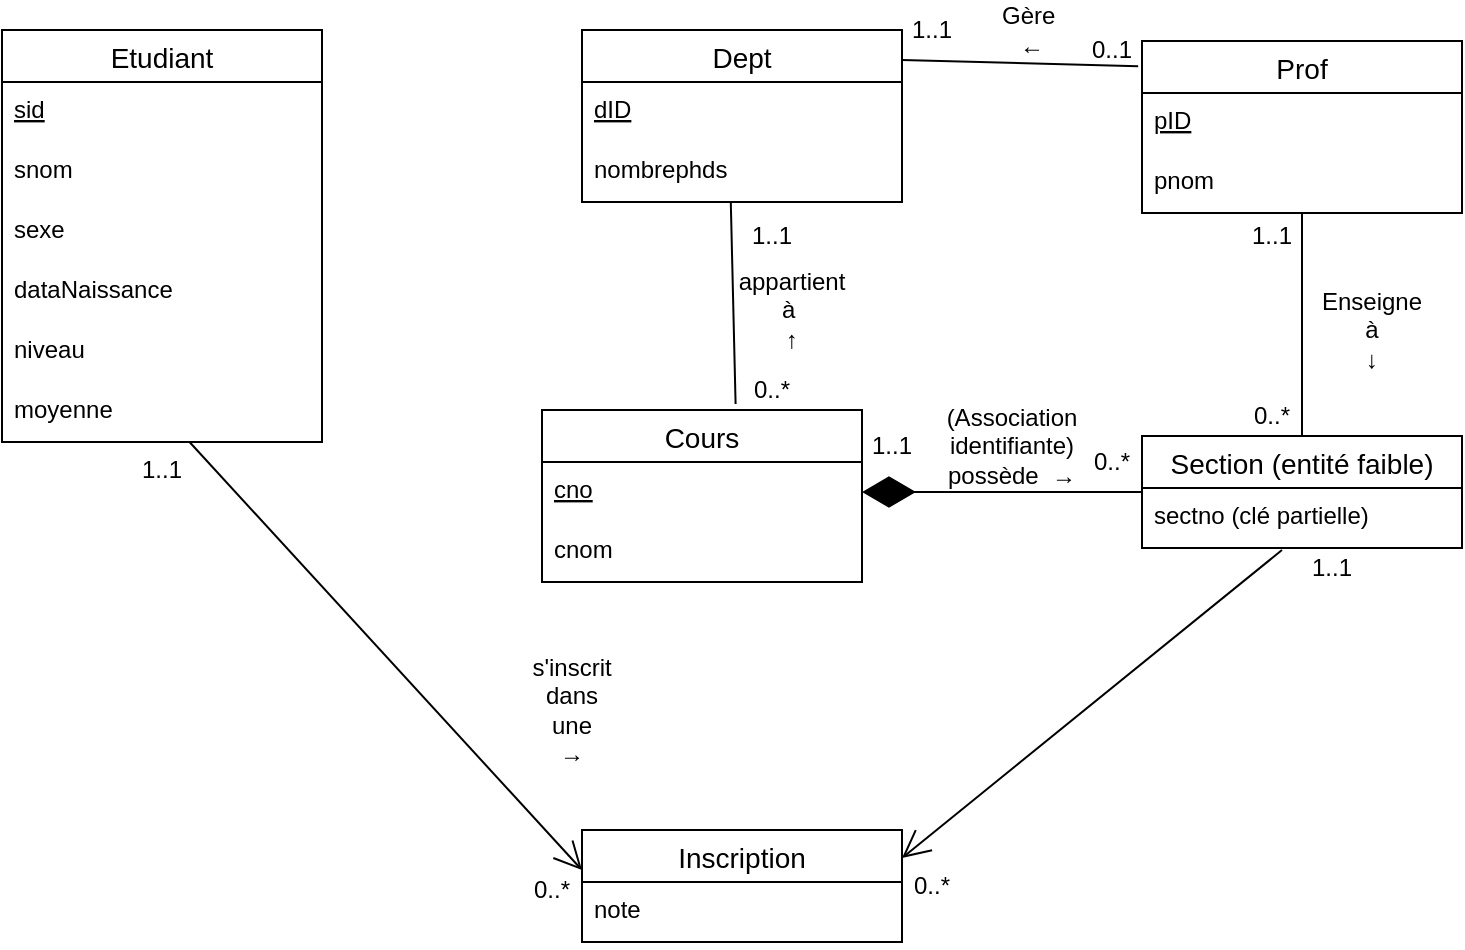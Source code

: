<mxfile version="20.8.20" type="github">
  <diagram name="Page-1" id="7KRnPA2lE_zZvRZOmmRw">
    <mxGraphModel dx="1195" dy="657" grid="1" gridSize="10" guides="1" tooltips="1" connect="1" arrows="1" fold="1" page="1" pageScale="1" pageWidth="1100" pageHeight="850" math="0" shadow="0">
      <root>
        <mxCell id="0" />
        <mxCell id="1" parent="0" />
        <mxCell id="IxuyUcJDz_NpGqc7rvbc-20" value="Etudiant" style="swimlane;fontStyle=0;childLayout=stackLayout;horizontal=1;startSize=26;horizontalStack=0;resizeParent=1;resizeParentMax=0;resizeLast=0;collapsible=1;marginBottom=0;align=center;fontSize=14;" vertex="1" parent="1">
          <mxGeometry x="140" y="110" width="160" height="206" as="geometry" />
        </mxCell>
        <mxCell id="IxuyUcJDz_NpGqc7rvbc-21" value="sid" style="text;strokeColor=none;fillColor=none;spacingLeft=4;spacingRight=4;overflow=hidden;rotatable=0;points=[[0,0.5],[1,0.5]];portConstraint=eastwest;fontSize=12;fontStyle=4" vertex="1" parent="IxuyUcJDz_NpGqc7rvbc-20">
          <mxGeometry y="26" width="160" height="30" as="geometry" />
        </mxCell>
        <mxCell id="IxuyUcJDz_NpGqc7rvbc-22" value="snom" style="text;strokeColor=none;fillColor=none;spacingLeft=4;spacingRight=4;overflow=hidden;rotatable=0;points=[[0,0.5],[1,0.5]];portConstraint=eastwest;fontSize=12;" vertex="1" parent="IxuyUcJDz_NpGqc7rvbc-20">
          <mxGeometry y="56" width="160" height="30" as="geometry" />
        </mxCell>
        <mxCell id="IxuyUcJDz_NpGqc7rvbc-23" value="sexe" style="text;strokeColor=none;fillColor=none;spacingLeft=4;spacingRight=4;overflow=hidden;rotatable=0;points=[[0,0.5],[1,0.5]];portConstraint=eastwest;fontSize=12;" vertex="1" parent="IxuyUcJDz_NpGqc7rvbc-20">
          <mxGeometry y="86" width="160" height="30" as="geometry" />
        </mxCell>
        <mxCell id="IxuyUcJDz_NpGqc7rvbc-24" value="dataNaissance" style="text;strokeColor=none;fillColor=none;spacingLeft=4;spacingRight=4;overflow=hidden;rotatable=0;points=[[0,0.5],[1,0.5]];portConstraint=eastwest;fontSize=12;" vertex="1" parent="IxuyUcJDz_NpGqc7rvbc-20">
          <mxGeometry y="116" width="160" height="30" as="geometry" />
        </mxCell>
        <mxCell id="IxuyUcJDz_NpGqc7rvbc-25" value="niveau" style="text;strokeColor=none;fillColor=none;spacingLeft=4;spacingRight=4;overflow=hidden;rotatable=0;points=[[0,0.5],[1,0.5]];portConstraint=eastwest;fontSize=12;" vertex="1" parent="IxuyUcJDz_NpGqc7rvbc-20">
          <mxGeometry y="146" width="160" height="30" as="geometry" />
        </mxCell>
        <mxCell id="IxuyUcJDz_NpGqc7rvbc-26" value="moyenne" style="text;strokeColor=none;fillColor=none;spacingLeft=4;spacingRight=4;overflow=hidden;rotatable=0;points=[[0,0.5],[1,0.5]];portConstraint=eastwest;fontSize=12;" vertex="1" parent="IxuyUcJDz_NpGqc7rvbc-20">
          <mxGeometry y="176" width="160" height="30" as="geometry" />
        </mxCell>
        <mxCell id="IxuyUcJDz_NpGqc7rvbc-27" value="Dept" style="swimlane;fontStyle=0;childLayout=stackLayout;horizontal=1;startSize=26;horizontalStack=0;resizeParent=1;resizeParentMax=0;resizeLast=0;collapsible=1;marginBottom=0;align=center;fontSize=14;" vertex="1" parent="1">
          <mxGeometry x="430" y="110" width="160" height="86" as="geometry" />
        </mxCell>
        <mxCell id="IxuyUcJDz_NpGqc7rvbc-28" value="dID" style="text;strokeColor=none;fillColor=none;spacingLeft=4;spacingRight=4;overflow=hidden;rotatable=0;points=[[0,0.5],[1,0.5]];portConstraint=eastwest;fontSize=12;fontStyle=4" vertex="1" parent="IxuyUcJDz_NpGqc7rvbc-27">
          <mxGeometry y="26" width="160" height="30" as="geometry" />
        </mxCell>
        <mxCell id="IxuyUcJDz_NpGqc7rvbc-29" value="nombrephds" style="text;strokeColor=none;fillColor=none;spacingLeft=4;spacingRight=4;overflow=hidden;rotatable=0;points=[[0,0.5],[1,0.5]];portConstraint=eastwest;fontSize=12;" vertex="1" parent="IxuyUcJDz_NpGqc7rvbc-27">
          <mxGeometry y="56" width="160" height="30" as="geometry" />
        </mxCell>
        <mxCell id="IxuyUcJDz_NpGqc7rvbc-33" value="Prof" style="swimlane;fontStyle=0;childLayout=stackLayout;horizontal=1;startSize=26;horizontalStack=0;resizeParent=1;resizeParentMax=0;resizeLast=0;collapsible=1;marginBottom=0;align=center;fontSize=14;" vertex="1" parent="1">
          <mxGeometry x="710" y="115.5" width="160" height="86" as="geometry" />
        </mxCell>
        <mxCell id="IxuyUcJDz_NpGqc7rvbc-34" value="pID" style="text;strokeColor=none;fillColor=none;spacingLeft=4;spacingRight=4;overflow=hidden;rotatable=0;points=[[0,0.5],[1,0.5]];portConstraint=eastwest;fontSize=12;fontStyle=4" vertex="1" parent="IxuyUcJDz_NpGqc7rvbc-33">
          <mxGeometry y="26" width="160" height="30" as="geometry" />
        </mxCell>
        <mxCell id="IxuyUcJDz_NpGqc7rvbc-35" value="pnom" style="text;strokeColor=none;fillColor=none;spacingLeft=4;spacingRight=4;overflow=hidden;rotatable=0;points=[[0,0.5],[1,0.5]];portConstraint=eastwest;fontSize=12;" vertex="1" parent="IxuyUcJDz_NpGqc7rvbc-33">
          <mxGeometry y="56" width="160" height="30" as="geometry" />
        </mxCell>
        <mxCell id="IxuyUcJDz_NpGqc7rvbc-37" value="Section (entité faible)" style="swimlane;fontStyle=0;childLayout=stackLayout;horizontal=1;startSize=26;horizontalStack=0;resizeParent=1;resizeParentMax=0;resizeLast=0;collapsible=1;marginBottom=0;align=center;fontSize=14;" vertex="1" parent="1">
          <mxGeometry x="710" y="313" width="160" height="56" as="geometry" />
        </mxCell>
        <mxCell id="IxuyUcJDz_NpGqc7rvbc-38" value="sectno (clé partielle)" style="text;strokeColor=none;fillColor=none;spacingLeft=4;spacingRight=4;overflow=hidden;rotatable=0;points=[[0,0.5],[1,0.5]];portConstraint=eastwest;fontSize=12;" vertex="1" parent="IxuyUcJDz_NpGqc7rvbc-37">
          <mxGeometry y="26" width="160" height="30" as="geometry" />
        </mxCell>
        <mxCell id="IxuyUcJDz_NpGqc7rvbc-41" value="Cours" style="swimlane;fontStyle=0;childLayout=stackLayout;horizontal=1;startSize=26;horizontalStack=0;resizeParent=1;resizeParentMax=0;resizeLast=0;collapsible=1;marginBottom=0;align=center;fontSize=14;" vertex="1" parent="1">
          <mxGeometry x="410" y="300" width="160" height="86" as="geometry" />
        </mxCell>
        <mxCell id="IxuyUcJDz_NpGqc7rvbc-42" value="cno" style="text;strokeColor=none;fillColor=none;spacingLeft=4;spacingRight=4;overflow=hidden;rotatable=0;points=[[0,0.5],[1,0.5]];portConstraint=eastwest;fontSize=12;fontStyle=4" vertex="1" parent="IxuyUcJDz_NpGqc7rvbc-41">
          <mxGeometry y="26" width="160" height="30" as="geometry" />
        </mxCell>
        <mxCell id="IxuyUcJDz_NpGqc7rvbc-43" value="cnom" style="text;strokeColor=none;fillColor=none;spacingLeft=4;spacingRight=4;overflow=hidden;rotatable=0;points=[[0,0.5],[1,0.5]];portConstraint=eastwest;fontSize=12;" vertex="1" parent="IxuyUcJDz_NpGqc7rvbc-41">
          <mxGeometry y="56" width="160" height="30" as="geometry" />
        </mxCell>
        <mxCell id="IxuyUcJDz_NpGqc7rvbc-52" value="" style="endArrow=none;html=1;rounded=0;entryX=1;entryY=0.174;entryDx=0;entryDy=0;entryPerimeter=0;verticalAlign=top;strokeColor=default;exitX=-0.012;exitY=0.147;exitDx=0;exitDy=0;exitPerimeter=0;" edge="1" parent="1" source="IxuyUcJDz_NpGqc7rvbc-33" target="IxuyUcJDz_NpGqc7rvbc-27">
          <mxGeometry relative="1" as="geometry">
            <mxPoint x="750" y="125" as="sourcePoint" />
            <mxPoint x="680" y="240" as="targetPoint" />
          </mxGeometry>
        </mxCell>
        <mxCell id="IxuyUcJDz_NpGqc7rvbc-53" value="1..1" style="text;strokeColor=none;align=center;fillColor=none;html=1;verticalAlign=middle;whiteSpace=wrap;rounded=0;" vertex="1" parent="1">
          <mxGeometry x="590" y="100" width="30" height="20" as="geometry" />
        </mxCell>
        <mxCell id="IxuyUcJDz_NpGqc7rvbc-56" value="0..1" style="text;strokeColor=none;align=center;fillColor=none;html=1;verticalAlign=middle;whiteSpace=wrap;rounded=0;" vertex="1" parent="1">
          <mxGeometry x="680" y="110" width="30" height="20" as="geometry" />
        </mxCell>
        <mxCell id="IxuyUcJDz_NpGqc7rvbc-57" value="Gère&amp;nbsp; ←" style="text;strokeColor=none;align=center;fillColor=none;html=1;verticalAlign=middle;whiteSpace=wrap;rounded=0;" vertex="1" parent="1">
          <mxGeometry x="640" y="100" width="30" height="20" as="geometry" />
        </mxCell>
        <mxCell id="IxuyUcJDz_NpGqc7rvbc-60" value="1..1" style="text;strokeColor=none;align=center;fillColor=none;html=1;verticalAlign=middle;whiteSpace=wrap;rounded=0;" vertex="1" parent="1">
          <mxGeometry x="510" y="201.5" width="30" height="23" as="geometry" />
        </mxCell>
        <mxCell id="IxuyUcJDz_NpGqc7rvbc-61" value="0..*" style="text;strokeColor=none;align=center;fillColor=none;html=1;verticalAlign=middle;whiteSpace=wrap;rounded=0;" vertex="1" parent="1">
          <mxGeometry x="510" y="280" width="30" height="20" as="geometry" />
        </mxCell>
        <mxCell id="IxuyUcJDz_NpGqc7rvbc-68" value="" style="endArrow=diamondThin;endFill=1;endSize=24;html=1;rounded=0;strokeColor=default;entryX=1;entryY=0.5;entryDx=0;entryDy=0;exitX=0;exitY=0.5;exitDx=0;exitDy=0;" edge="1" parent="1" source="IxuyUcJDz_NpGqc7rvbc-37" target="IxuyUcJDz_NpGqc7rvbc-42">
          <mxGeometry width="160" relative="1" as="geometry">
            <mxPoint x="514" y="309" as="sourcePoint" />
            <mxPoint x="526" y="209" as="targetPoint" />
          </mxGeometry>
        </mxCell>
        <mxCell id="IxuyUcJDz_NpGqc7rvbc-69" value="1..1" style="text;strokeColor=none;align=center;fillColor=none;html=1;verticalAlign=middle;whiteSpace=wrap;rounded=0;" vertex="1" parent="1">
          <mxGeometry x="570" y="306" width="30" height="23" as="geometry" />
        </mxCell>
        <mxCell id="IxuyUcJDz_NpGqc7rvbc-70" value="0..*" style="text;strokeColor=none;align=center;fillColor=none;html=1;verticalAlign=middle;whiteSpace=wrap;rounded=0;" vertex="1" parent="1">
          <mxGeometry x="680" y="316" width="30" height="20" as="geometry" />
        </mxCell>
        <mxCell id="IxuyUcJDz_NpGqc7rvbc-71" value="" style="endArrow=none;html=1;rounded=0;exitX=0.5;exitY=0;exitDx=0;exitDy=0;entryX=1;entryY=0;entryDx=0;entryDy=0;" edge="1" parent="1" source="IxuyUcJDz_NpGqc7rvbc-37" target="IxuyUcJDz_NpGqc7rvbc-74">
          <mxGeometry relative="1" as="geometry">
            <mxPoint x="313" y="137" as="sourcePoint" />
            <mxPoint x="810" y="220" as="targetPoint" />
          </mxGeometry>
        </mxCell>
        <mxCell id="IxuyUcJDz_NpGqc7rvbc-74" value="1..1" style="text;strokeColor=none;align=center;fillColor=none;html=1;verticalAlign=middle;whiteSpace=wrap;rounded=0;" vertex="1" parent="1">
          <mxGeometry x="760" y="201.5" width="30" height="23" as="geometry" />
        </mxCell>
        <mxCell id="IxuyUcJDz_NpGqc7rvbc-75" value="0..*" style="text;strokeColor=none;align=center;fillColor=none;html=1;verticalAlign=middle;whiteSpace=wrap;rounded=0;" vertex="1" parent="1">
          <mxGeometry x="760" y="293" width="30" height="20" as="geometry" />
        </mxCell>
        <mxCell id="IxuyUcJDz_NpGqc7rvbc-81" value="appartient à&amp;nbsp;&lt;br&gt;↑" style="text;strokeColor=none;align=center;fillColor=none;html=1;verticalAlign=middle;whiteSpace=wrap;rounded=0;" vertex="1" parent="1">
          <mxGeometry x="520" y="240" width="30" height="20" as="geometry" />
        </mxCell>
        <mxCell id="IxuyUcJDz_NpGqc7rvbc-83" value="(Association identifiante)&lt;br&gt;possède&amp;nbsp; →" style="text;strokeColor=none;align=center;fillColor=none;html=1;verticalAlign=middle;whiteSpace=wrap;rounded=0;" vertex="1" parent="1">
          <mxGeometry x="630" y="307.5" width="30" height="20" as="geometry" />
        </mxCell>
        <mxCell id="IxuyUcJDz_NpGqc7rvbc-87" value="" style="endArrow=none;html=1;rounded=0;entryX=0.465;entryY=1.007;entryDx=0;entryDy=0;entryPerimeter=0;exitX=0.605;exitY=-0.035;exitDx=0;exitDy=0;exitPerimeter=0;" edge="1" parent="1" source="IxuyUcJDz_NpGqc7rvbc-41" target="IxuyUcJDz_NpGqc7rvbc-29">
          <mxGeometry relative="1" as="geometry">
            <mxPoint x="313" y="137" as="sourcePoint" />
            <mxPoint x="439" y="133" as="targetPoint" />
          </mxGeometry>
        </mxCell>
        <mxCell id="IxuyUcJDz_NpGqc7rvbc-88" value="Enseigne à&lt;br&gt;↓" style="text;strokeColor=none;align=center;fillColor=none;html=1;verticalAlign=middle;whiteSpace=wrap;rounded=0;" vertex="1" parent="1">
          <mxGeometry x="810" y="250" width="30" height="20" as="geometry" />
        </mxCell>
        <mxCell id="IxuyUcJDz_NpGqc7rvbc-90" value="Inscription" style="swimlane;fontStyle=0;childLayout=stackLayout;horizontal=1;startSize=26;horizontalStack=0;resizeParent=1;resizeParentMax=0;resizeLast=0;collapsible=1;marginBottom=0;align=center;fontSize=14;" vertex="1" parent="1">
          <mxGeometry x="430" y="510" width="160" height="56" as="geometry" />
        </mxCell>
        <mxCell id="IxuyUcJDz_NpGqc7rvbc-91" value="note" style="text;strokeColor=none;fillColor=none;spacingLeft=4;spacingRight=4;overflow=hidden;rotatable=0;points=[[0,0.5],[1,0.5]];portConstraint=eastwest;fontSize=12;fontStyle=0" vertex="1" parent="IxuyUcJDz_NpGqc7rvbc-90">
          <mxGeometry y="26" width="160" height="30" as="geometry" />
        </mxCell>
        <mxCell id="IxuyUcJDz_NpGqc7rvbc-95" value="s&#39;inscrit&lt;br&gt;dans une&lt;br&gt;→" style="text;strokeColor=none;align=center;fillColor=none;html=1;verticalAlign=middle;whiteSpace=wrap;rounded=0;" vertex="1" parent="1">
          <mxGeometry x="410" y="440" width="30" height="20" as="geometry" />
        </mxCell>
        <mxCell id="IxuyUcJDz_NpGqc7rvbc-96" value="1..1" style="text;strokeColor=none;align=center;fillColor=none;html=1;verticalAlign=middle;whiteSpace=wrap;rounded=0;" vertex="1" parent="1">
          <mxGeometry x="790" y="369" width="30" height="20" as="geometry" />
        </mxCell>
        <mxCell id="IxuyUcJDz_NpGqc7rvbc-97" value="1..1" style="text;strokeColor=none;align=center;fillColor=none;html=1;verticalAlign=middle;whiteSpace=wrap;rounded=0;" vertex="1" parent="1">
          <mxGeometry x="205" y="320" width="30" height="20" as="geometry" />
        </mxCell>
        <mxCell id="IxuyUcJDz_NpGqc7rvbc-100" value="0..*" style="text;strokeColor=none;align=center;fillColor=none;html=1;verticalAlign=middle;whiteSpace=wrap;rounded=0;" vertex="1" parent="1">
          <mxGeometry x="590" y="528" width="30" height="20" as="geometry" />
        </mxCell>
        <mxCell id="IxuyUcJDz_NpGqc7rvbc-101" value="0..*" style="text;strokeColor=none;align=center;fillColor=none;html=1;verticalAlign=middle;whiteSpace=wrap;rounded=0;" vertex="1" parent="1">
          <mxGeometry x="400" y="530" width="30" height="20" as="geometry" />
        </mxCell>
        <mxCell id="IxuyUcJDz_NpGqc7rvbc-102" value="" style="endArrow=open;endFill=1;endSize=12;html=1;rounded=0;strokeColor=default;entryX=1;entryY=0;entryDx=0;entryDy=0;" edge="1" parent="1" source="IxuyUcJDz_NpGqc7rvbc-26" target="IxuyUcJDz_NpGqc7rvbc-101">
          <mxGeometry width="160" relative="1" as="geometry">
            <mxPoint x="170" y="490" as="sourcePoint" />
            <mxPoint x="330" y="490" as="targetPoint" />
          </mxGeometry>
        </mxCell>
        <mxCell id="IxuyUcJDz_NpGqc7rvbc-104" value="" style="endArrow=open;endFill=1;endSize=12;html=1;rounded=0;strokeColor=default;entryX=1;entryY=0.25;entryDx=0;entryDy=0;" edge="1" parent="1" target="IxuyUcJDz_NpGqc7rvbc-90">
          <mxGeometry width="160" relative="1" as="geometry">
            <mxPoint x="780" y="370" as="sourcePoint" />
            <mxPoint x="816" y="583" as="targetPoint" />
          </mxGeometry>
        </mxCell>
      </root>
    </mxGraphModel>
  </diagram>
</mxfile>

